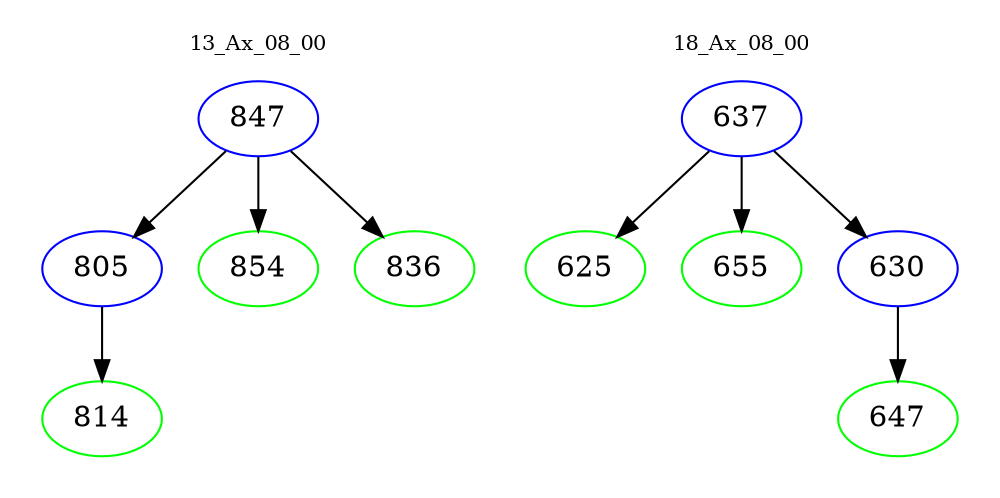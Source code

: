digraph{
subgraph cluster_0 {
color = white
label = "13_Ax_08_00";
fontsize=10;
T0_847 [label="847", color="blue"]
T0_847 -> T0_805 [color="black"]
T0_805 [label="805", color="blue"]
T0_805 -> T0_814 [color="black"]
T0_814 [label="814", color="green"]
T0_847 -> T0_854 [color="black"]
T0_854 [label="854", color="green"]
T0_847 -> T0_836 [color="black"]
T0_836 [label="836", color="green"]
}
subgraph cluster_1 {
color = white
label = "18_Ax_08_00";
fontsize=10;
T1_637 [label="637", color="blue"]
T1_637 -> T1_625 [color="black"]
T1_625 [label="625", color="green"]
T1_637 -> T1_655 [color="black"]
T1_655 [label="655", color="green"]
T1_637 -> T1_630 [color="black"]
T1_630 [label="630", color="blue"]
T1_630 -> T1_647 [color="black"]
T1_647 [label="647", color="green"]
}
}
